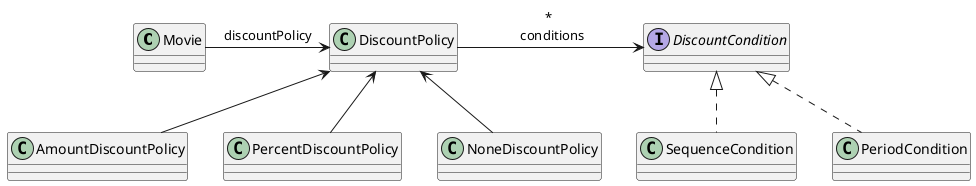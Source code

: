 @startuml

class "Movie" as m
class "DiscountPolicy" as p
interface "DiscountCondition" as c

class SequenceCondition implements c
class PeriodCondition implements c

class "AmountDiscountPolicy" as ad
class "PercentDiscountPolicy" as pd
class "NoneDiscountPolicy" as nd

m -> p :discountPolicy

ad -up-> p
pd -up-> p
nd -up-> p

p -right-> c : * \n conditions
@enduml
